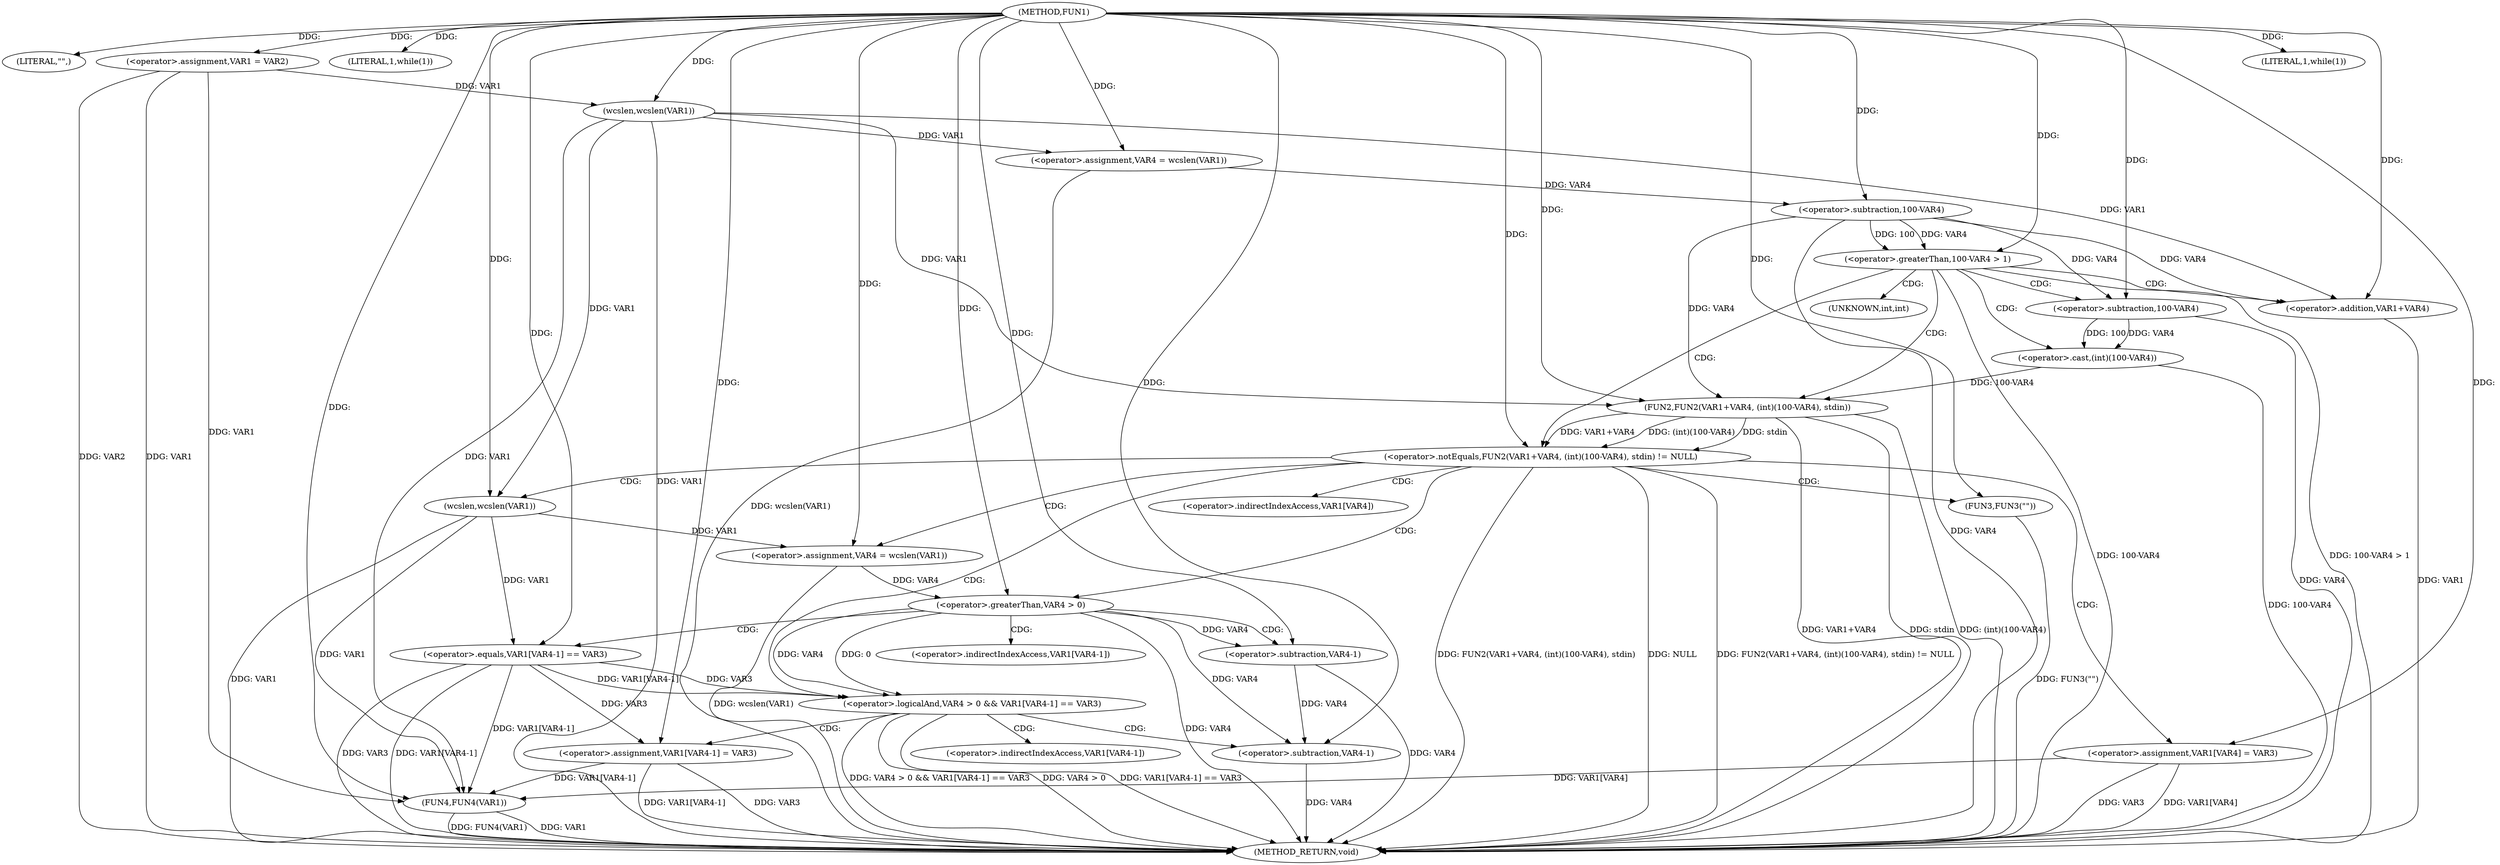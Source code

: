 digraph FUN1 {  
"1000100" [label = "(METHOD,FUN1)" ]
"1000177" [label = "(METHOD_RETURN,void)" ]
"1000103" [label = "(LITERAL,\"\",)" ]
"1000104" [label = "(<operator>.assignment,VAR1 = VAR2)" ]
"1000108" [label = "(LITERAL,1,while(1))" ]
"1000112" [label = "(<operator>.assignment,VAR4 = wcslen(VAR1))" ]
"1000114" [label = "(wcslen,wcslen(VAR1))" ]
"1000117" [label = "(<operator>.greaterThan,100-VAR4 > 1)" ]
"1000118" [label = "(<operator>.subtraction,100-VAR4)" ]
"1000124" [label = "(<operator>.notEquals,FUN2(VAR1+VAR4, (int)(100-VAR4), stdin) != NULL)" ]
"1000125" [label = "(FUN2,FUN2(VAR1+VAR4, (int)(100-VAR4), stdin))" ]
"1000126" [label = "(<operator>.addition,VAR1+VAR4)" ]
"1000129" [label = "(<operator>.cast,(int)(100-VAR4))" ]
"1000131" [label = "(<operator>.subtraction,100-VAR4)" ]
"1000137" [label = "(<operator>.assignment,VAR4 = wcslen(VAR1))" ]
"1000139" [label = "(wcslen,wcslen(VAR1))" ]
"1000142" [label = "(<operator>.logicalAnd,VAR4 > 0 && VAR1[VAR4-1] == VAR3)" ]
"1000143" [label = "(<operator>.greaterThan,VAR4 > 0)" ]
"1000146" [label = "(<operator>.equals,VAR1[VAR4-1] == VAR3)" ]
"1000149" [label = "(<operator>.subtraction,VAR4-1)" ]
"1000154" [label = "(<operator>.assignment,VAR1[VAR4-1] = VAR3)" ]
"1000157" [label = "(<operator>.subtraction,VAR4-1)" ]
"1000163" [label = "(FUN3,FUN3(\"\"))" ]
"1000165" [label = "(<operator>.assignment,VAR1[VAR4] = VAR3)" ]
"1000172" [label = "(LITERAL,1,while(1))" ]
"1000174" [label = "(FUN4,FUN4(VAR1))" ]
"1000130" [label = "(UNKNOWN,int,int)" ]
"1000147" [label = "(<operator>.indirectIndexAccess,VAR1[VAR4-1])" ]
"1000155" [label = "(<operator>.indirectIndexAccess,VAR1[VAR4-1])" ]
"1000166" [label = "(<operator>.indirectIndexAccess,VAR1[VAR4])" ]
  "1000117" -> "1000177"  [ label = "DDG: 100-VAR4 > 1"] 
  "1000125" -> "1000177"  [ label = "DDG: VAR1+VAR4"] 
  "1000142" -> "1000177"  [ label = "DDG: VAR4 > 0 && VAR1[VAR4-1] == VAR3"] 
  "1000124" -> "1000177"  [ label = "DDG: FUN2(VAR1+VAR4, (int)(100-VAR4), stdin)"] 
  "1000165" -> "1000177"  [ label = "DDG: VAR3"] 
  "1000104" -> "1000177"  [ label = "DDG: VAR1"] 
  "1000137" -> "1000177"  [ label = "DDG: wcslen(VAR1)"] 
  "1000114" -> "1000177"  [ label = "DDG: VAR1"] 
  "1000126" -> "1000177"  [ label = "DDG: VAR1"] 
  "1000117" -> "1000177"  [ label = "DDG: 100-VAR4"] 
  "1000142" -> "1000177"  [ label = "DDG: VAR4 > 0"] 
  "1000149" -> "1000177"  [ label = "DDG: VAR4"] 
  "1000146" -> "1000177"  [ label = "DDG: VAR1[VAR4-1]"] 
  "1000112" -> "1000177"  [ label = "DDG: wcslen(VAR1)"] 
  "1000154" -> "1000177"  [ label = "DDG: VAR3"] 
  "1000165" -> "1000177"  [ label = "DDG: VAR1[VAR4]"] 
  "1000139" -> "1000177"  [ label = "DDG: VAR1"] 
  "1000146" -> "1000177"  [ label = "DDG: VAR3"] 
  "1000125" -> "1000177"  [ label = "DDG: (int)(100-VAR4)"] 
  "1000154" -> "1000177"  [ label = "DDG: VAR1[VAR4-1]"] 
  "1000157" -> "1000177"  [ label = "DDG: VAR4"] 
  "1000143" -> "1000177"  [ label = "DDG: VAR4"] 
  "1000125" -> "1000177"  [ label = "DDG: stdin"] 
  "1000131" -> "1000177"  [ label = "DDG: VAR4"] 
  "1000124" -> "1000177"  [ label = "DDG: NULL"] 
  "1000118" -> "1000177"  [ label = "DDG: VAR4"] 
  "1000163" -> "1000177"  [ label = "DDG: FUN3(\"\")"] 
  "1000142" -> "1000177"  [ label = "DDG: VAR1[VAR4-1] == VAR3"] 
  "1000174" -> "1000177"  [ label = "DDG: FUN4(VAR1)"] 
  "1000104" -> "1000177"  [ label = "DDG: VAR2"] 
  "1000174" -> "1000177"  [ label = "DDG: VAR1"] 
  "1000129" -> "1000177"  [ label = "DDG: 100-VAR4"] 
  "1000124" -> "1000177"  [ label = "DDG: FUN2(VAR1+VAR4, (int)(100-VAR4), stdin) != NULL"] 
  "1000100" -> "1000103"  [ label = "DDG: "] 
  "1000100" -> "1000104"  [ label = "DDG: "] 
  "1000100" -> "1000108"  [ label = "DDG: "] 
  "1000114" -> "1000112"  [ label = "DDG: VAR1"] 
  "1000100" -> "1000112"  [ label = "DDG: "] 
  "1000104" -> "1000114"  [ label = "DDG: VAR1"] 
  "1000100" -> "1000114"  [ label = "DDG: "] 
  "1000118" -> "1000117"  [ label = "DDG: 100"] 
  "1000118" -> "1000117"  [ label = "DDG: VAR4"] 
  "1000100" -> "1000118"  [ label = "DDG: "] 
  "1000112" -> "1000118"  [ label = "DDG: VAR4"] 
  "1000100" -> "1000117"  [ label = "DDG: "] 
  "1000125" -> "1000124"  [ label = "DDG: VAR1+VAR4"] 
  "1000125" -> "1000124"  [ label = "DDG: (int)(100-VAR4)"] 
  "1000125" -> "1000124"  [ label = "DDG: stdin"] 
  "1000114" -> "1000125"  [ label = "DDG: VAR1"] 
  "1000100" -> "1000125"  [ label = "DDG: "] 
  "1000118" -> "1000125"  [ label = "DDG: VAR4"] 
  "1000114" -> "1000126"  [ label = "DDG: VAR1"] 
  "1000100" -> "1000126"  [ label = "DDG: "] 
  "1000118" -> "1000126"  [ label = "DDG: VAR4"] 
  "1000129" -> "1000125"  [ label = "DDG: 100-VAR4"] 
  "1000131" -> "1000129"  [ label = "DDG: 100"] 
  "1000131" -> "1000129"  [ label = "DDG: VAR4"] 
  "1000100" -> "1000131"  [ label = "DDG: "] 
  "1000118" -> "1000131"  [ label = "DDG: VAR4"] 
  "1000100" -> "1000124"  [ label = "DDG: "] 
  "1000139" -> "1000137"  [ label = "DDG: VAR1"] 
  "1000100" -> "1000137"  [ label = "DDG: "] 
  "1000100" -> "1000139"  [ label = "DDG: "] 
  "1000114" -> "1000139"  [ label = "DDG: VAR1"] 
  "1000143" -> "1000142"  [ label = "DDG: VAR4"] 
  "1000143" -> "1000142"  [ label = "DDG: 0"] 
  "1000137" -> "1000143"  [ label = "DDG: VAR4"] 
  "1000100" -> "1000143"  [ label = "DDG: "] 
  "1000146" -> "1000142"  [ label = "DDG: VAR1[VAR4-1]"] 
  "1000146" -> "1000142"  [ label = "DDG: VAR3"] 
  "1000139" -> "1000146"  [ label = "DDG: VAR1"] 
  "1000143" -> "1000149"  [ label = "DDG: VAR4"] 
  "1000100" -> "1000149"  [ label = "DDG: "] 
  "1000100" -> "1000146"  [ label = "DDG: "] 
  "1000146" -> "1000154"  [ label = "DDG: VAR3"] 
  "1000100" -> "1000154"  [ label = "DDG: "] 
  "1000143" -> "1000157"  [ label = "DDG: VAR4"] 
  "1000149" -> "1000157"  [ label = "DDG: VAR4"] 
  "1000100" -> "1000157"  [ label = "DDG: "] 
  "1000100" -> "1000163"  [ label = "DDG: "] 
  "1000100" -> "1000165"  [ label = "DDG: "] 
  "1000100" -> "1000172"  [ label = "DDG: "] 
  "1000104" -> "1000174"  [ label = "DDG: VAR1"] 
  "1000154" -> "1000174"  [ label = "DDG: VAR1[VAR4-1]"] 
  "1000114" -> "1000174"  [ label = "DDG: VAR1"] 
  "1000146" -> "1000174"  [ label = "DDG: VAR1[VAR4-1]"] 
  "1000165" -> "1000174"  [ label = "DDG: VAR1[VAR4]"] 
  "1000139" -> "1000174"  [ label = "DDG: VAR1"] 
  "1000100" -> "1000174"  [ label = "DDG: "] 
  "1000117" -> "1000125"  [ label = "CDG: "] 
  "1000117" -> "1000131"  [ label = "CDG: "] 
  "1000117" -> "1000126"  [ label = "CDG: "] 
  "1000117" -> "1000129"  [ label = "CDG: "] 
  "1000117" -> "1000124"  [ label = "CDG: "] 
  "1000117" -> "1000130"  [ label = "CDG: "] 
  "1000124" -> "1000142"  [ label = "CDG: "] 
  "1000124" -> "1000166"  [ label = "CDG: "] 
  "1000124" -> "1000139"  [ label = "CDG: "] 
  "1000124" -> "1000165"  [ label = "CDG: "] 
  "1000124" -> "1000163"  [ label = "CDG: "] 
  "1000124" -> "1000143"  [ label = "CDG: "] 
  "1000124" -> "1000137"  [ label = "CDG: "] 
  "1000142" -> "1000157"  [ label = "CDG: "] 
  "1000142" -> "1000155"  [ label = "CDG: "] 
  "1000142" -> "1000154"  [ label = "CDG: "] 
  "1000143" -> "1000149"  [ label = "CDG: "] 
  "1000143" -> "1000147"  [ label = "CDG: "] 
  "1000143" -> "1000146"  [ label = "CDG: "] 
}

